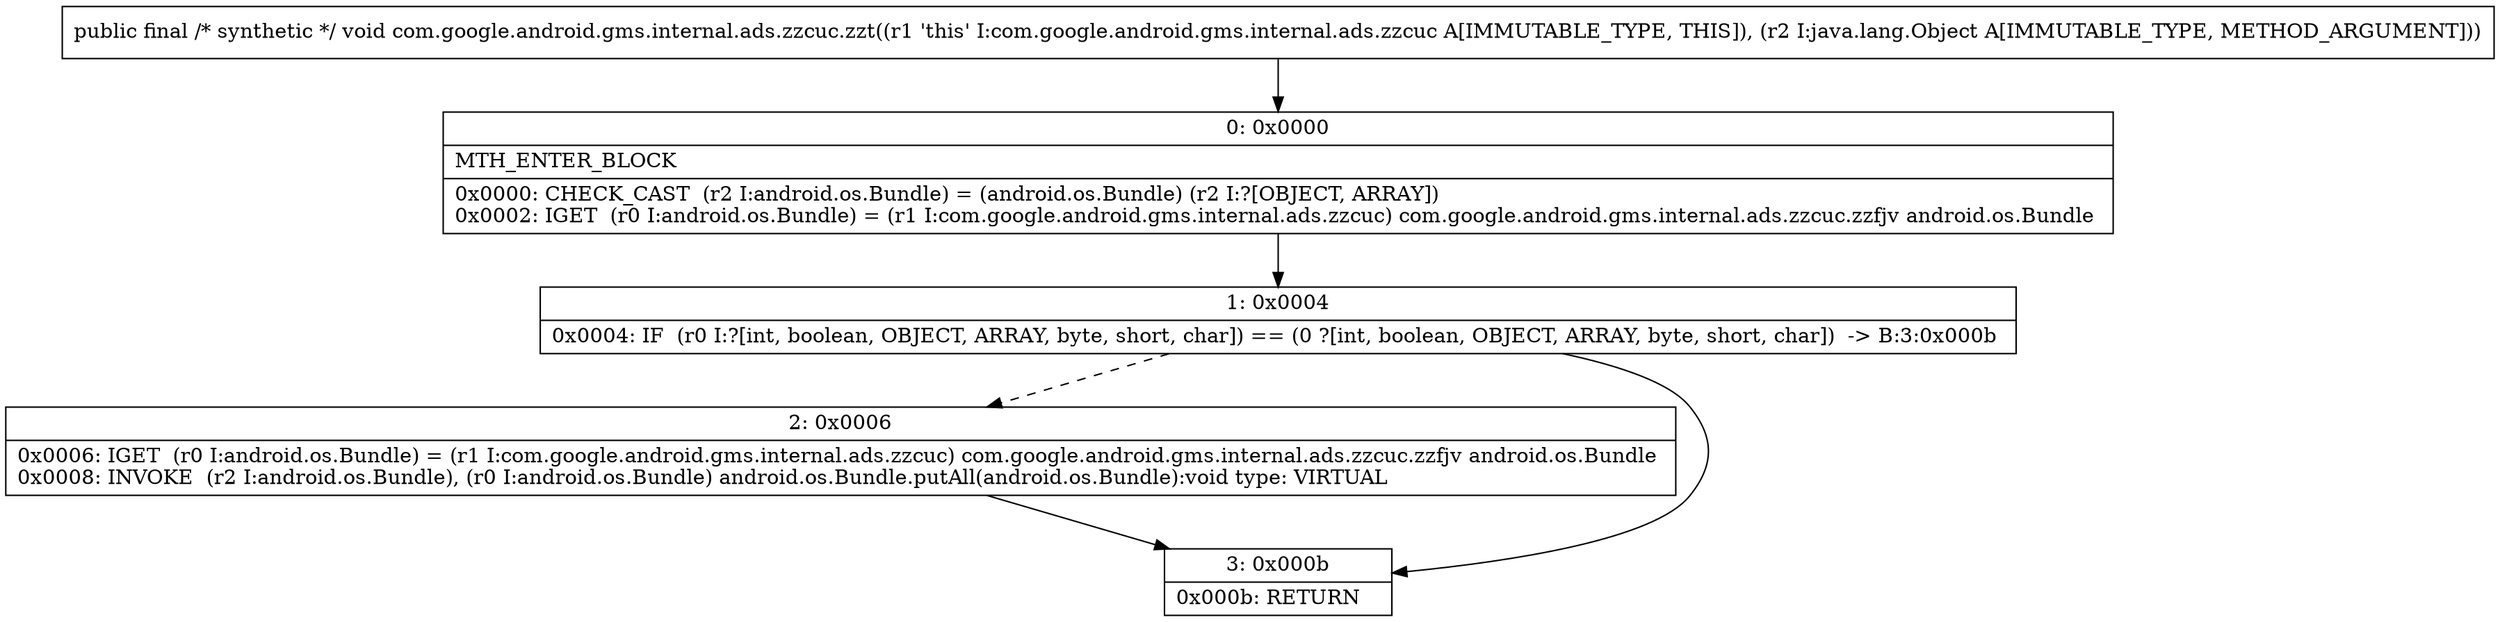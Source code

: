 digraph "CFG forcom.google.android.gms.internal.ads.zzcuc.zzt(Ljava\/lang\/Object;)V" {
Node_0 [shape=record,label="{0\:\ 0x0000|MTH_ENTER_BLOCK\l|0x0000: CHECK_CAST  (r2 I:android.os.Bundle) = (android.os.Bundle) (r2 I:?[OBJECT, ARRAY]) \l0x0002: IGET  (r0 I:android.os.Bundle) = (r1 I:com.google.android.gms.internal.ads.zzcuc) com.google.android.gms.internal.ads.zzcuc.zzfjv android.os.Bundle \l}"];
Node_1 [shape=record,label="{1\:\ 0x0004|0x0004: IF  (r0 I:?[int, boolean, OBJECT, ARRAY, byte, short, char]) == (0 ?[int, boolean, OBJECT, ARRAY, byte, short, char])  \-\> B:3:0x000b \l}"];
Node_2 [shape=record,label="{2\:\ 0x0006|0x0006: IGET  (r0 I:android.os.Bundle) = (r1 I:com.google.android.gms.internal.ads.zzcuc) com.google.android.gms.internal.ads.zzcuc.zzfjv android.os.Bundle \l0x0008: INVOKE  (r2 I:android.os.Bundle), (r0 I:android.os.Bundle) android.os.Bundle.putAll(android.os.Bundle):void type: VIRTUAL \l}"];
Node_3 [shape=record,label="{3\:\ 0x000b|0x000b: RETURN   \l}"];
MethodNode[shape=record,label="{public final \/* synthetic *\/ void com.google.android.gms.internal.ads.zzcuc.zzt((r1 'this' I:com.google.android.gms.internal.ads.zzcuc A[IMMUTABLE_TYPE, THIS]), (r2 I:java.lang.Object A[IMMUTABLE_TYPE, METHOD_ARGUMENT])) }"];
MethodNode -> Node_0;
Node_0 -> Node_1;
Node_1 -> Node_2[style=dashed];
Node_1 -> Node_3;
Node_2 -> Node_3;
}

